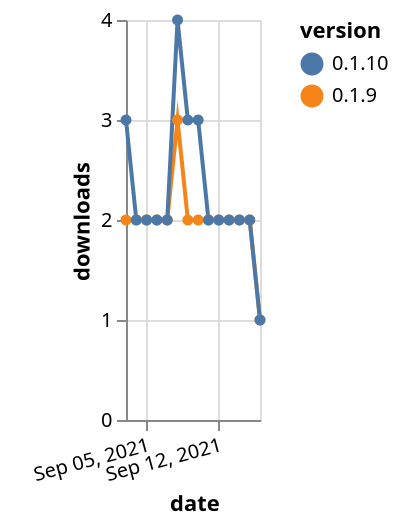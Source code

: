 {"$schema": "https://vega.github.io/schema/vega-lite/v5.json", "description": "A simple bar chart with embedded data.", "data": {"values": [{"date": "2021-09-03", "total": 311, "delta": 2, "version": "0.1.9"}, {"date": "2021-09-04", "total": 313, "delta": 2, "version": "0.1.9"}, {"date": "2021-09-05", "total": 315, "delta": 2, "version": "0.1.9"}, {"date": "2021-09-06", "total": 317, "delta": 2, "version": "0.1.9"}, {"date": "2021-09-07", "total": 319, "delta": 2, "version": "0.1.9"}, {"date": "2021-09-08", "total": 322, "delta": 3, "version": "0.1.9"}, {"date": "2021-09-09", "total": 324, "delta": 2, "version": "0.1.9"}, {"date": "2021-09-10", "total": 326, "delta": 2, "version": "0.1.9"}, {"date": "2021-09-11", "total": 328, "delta": 2, "version": "0.1.9"}, {"date": "2021-09-12", "total": 330, "delta": 2, "version": "0.1.9"}, {"date": "2021-09-13", "total": 332, "delta": 2, "version": "0.1.9"}, {"date": "2021-09-14", "total": 334, "delta": 2, "version": "0.1.9"}, {"date": "2021-09-15", "total": 336, "delta": 2, "version": "0.1.9"}, {"date": "2021-09-16", "total": 337, "delta": 1, "version": "0.1.9"}, {"date": "2021-09-03", "total": 350, "delta": 3, "version": "0.1.10"}, {"date": "2021-09-04", "total": 352, "delta": 2, "version": "0.1.10"}, {"date": "2021-09-05", "total": 354, "delta": 2, "version": "0.1.10"}, {"date": "2021-09-06", "total": 356, "delta": 2, "version": "0.1.10"}, {"date": "2021-09-07", "total": 358, "delta": 2, "version": "0.1.10"}, {"date": "2021-09-08", "total": 362, "delta": 4, "version": "0.1.10"}, {"date": "2021-09-09", "total": 365, "delta": 3, "version": "0.1.10"}, {"date": "2021-09-10", "total": 368, "delta": 3, "version": "0.1.10"}, {"date": "2021-09-11", "total": 370, "delta": 2, "version": "0.1.10"}, {"date": "2021-09-12", "total": 372, "delta": 2, "version": "0.1.10"}, {"date": "2021-09-13", "total": 374, "delta": 2, "version": "0.1.10"}, {"date": "2021-09-14", "total": 376, "delta": 2, "version": "0.1.10"}, {"date": "2021-09-15", "total": 378, "delta": 2, "version": "0.1.10"}, {"date": "2021-09-16", "total": 379, "delta": 1, "version": "0.1.10"}]}, "width": "container", "mark": {"type": "line", "point": {"filled": true}}, "encoding": {"x": {"field": "date", "type": "temporal", "timeUnit": "yearmonthdate", "title": "date", "axis": {"labelAngle": -15}}, "y": {"field": "delta", "type": "quantitative", "title": "downloads"}, "color": {"field": "version", "type": "nominal"}, "tooltip": {"field": "delta"}}}
